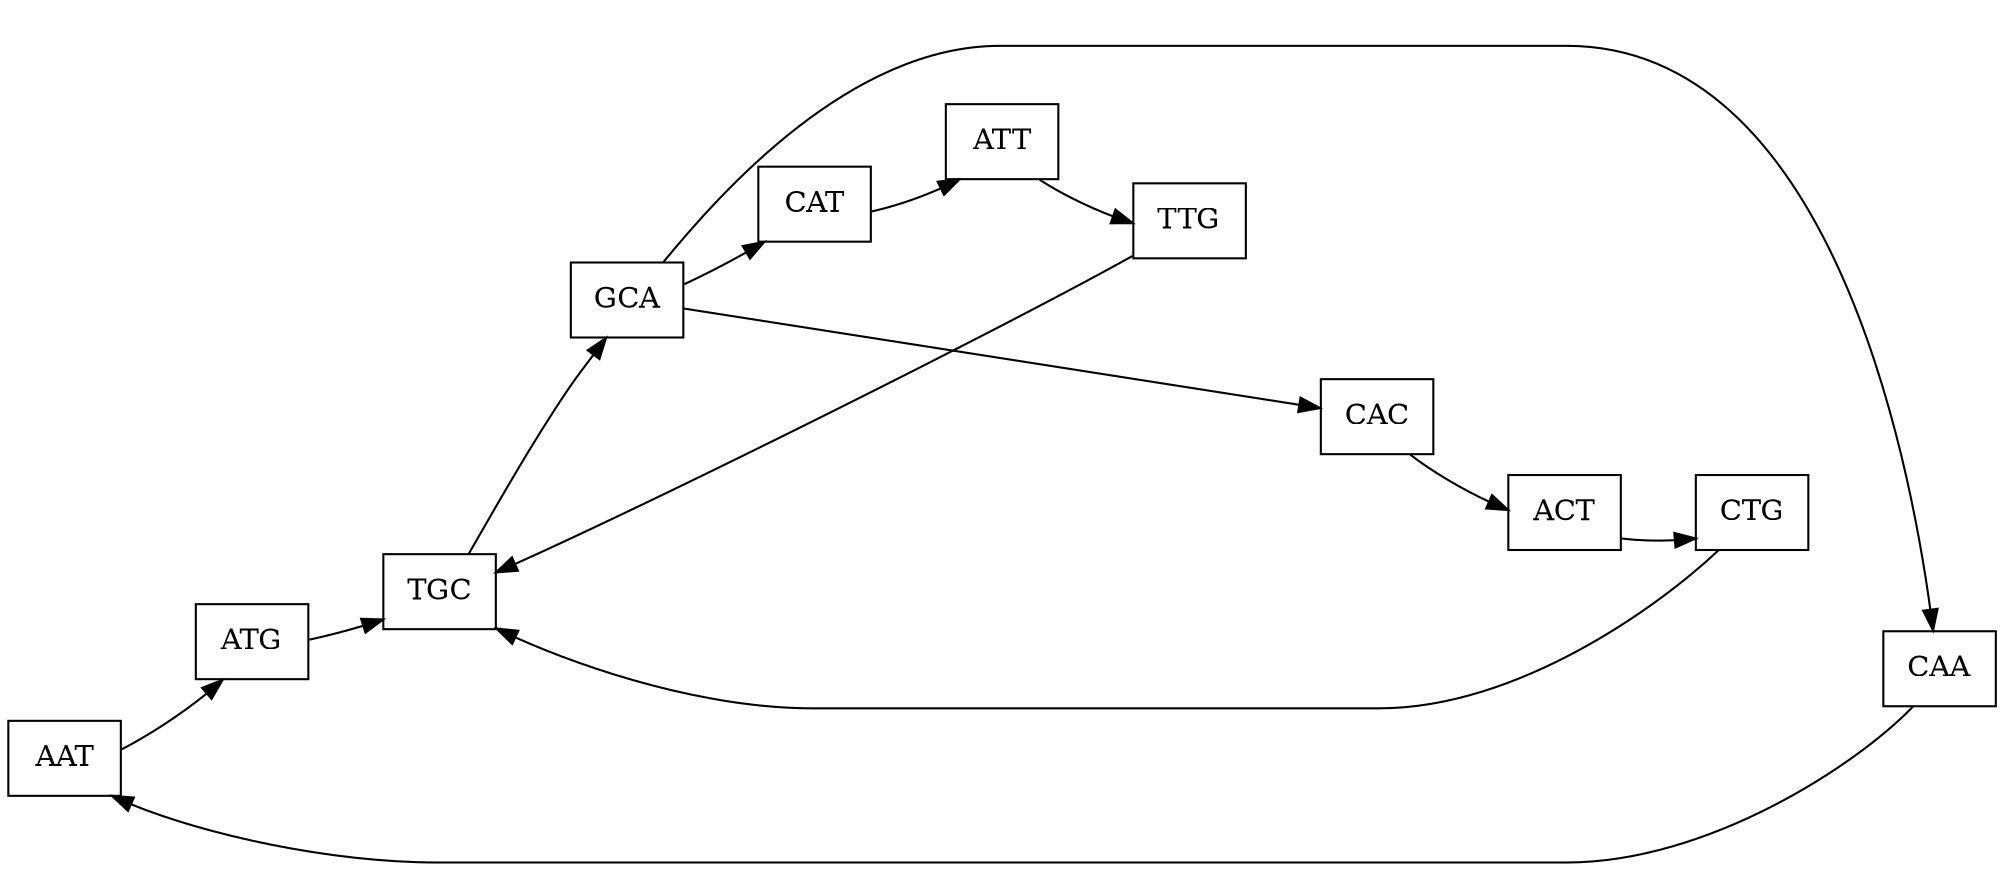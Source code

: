 ## genome=ATGCATTGCACTGCA readsize=6 k=3
##dot -Tjpg ATGCATTGCACTGCA.dot -o ATGCATTGCACTGCA.jpg
digraph ATGCATTGCACTGCA { rankdir="LR"; node[shape="box"] edge[color="black"]
AAT [shape=box]
ATG [shape=box]
TGC [shape=box]
GCA [shape=box]
CAT [shape=box]
ATT [shape=box]
TTG [shape=box]
CAC [shape=box]
ACT [shape=box]
CTG [shape=box]
CAA [shape=box]


AAT->ATG
ACT->CTG
ATG->TGC
ATT->TTG
CAA->AAT
CAC->ACT
CAT->ATT
CTG->TGC
GCA->CAA
GCA->CAC
GCA->CAT
TGC->GCA
TTG->TGC

AAT->ATG[style="invis"]
ACT->CTG[style="invis"]
ATG->CAT[style="invis"]
ATT->TTG[style="invis"]
CAA->AAT[style="invis"]
CAC->ACT[style="invis"]
CAC->CTG[style="invis"]
CAT->ATT[style="invis"]
CAT->TTG[style="invis"]
CTG->CAA[style="invis"]
TTG->CAC[style="invis"]

AAT->ATG[style="invis"]
ACT->CTG[style="invis"]
ATG->TGC[style="invis"]
ATT->TTG[style="invis"]
CAA->AAT[style="invis"]
CAC->ACT[style="invis"]
CAT->ATT[style="invis"]
CTG->TGC[style="invis"]
GCA->ACT[style="invis"]
GCA->CAA[style="invis"]
GCA->CAT[style="invis"]
TGC->ACT[style="invis"]
TGC->GCA[style="invis"]
TTG->TGC[style="invis"]
}

